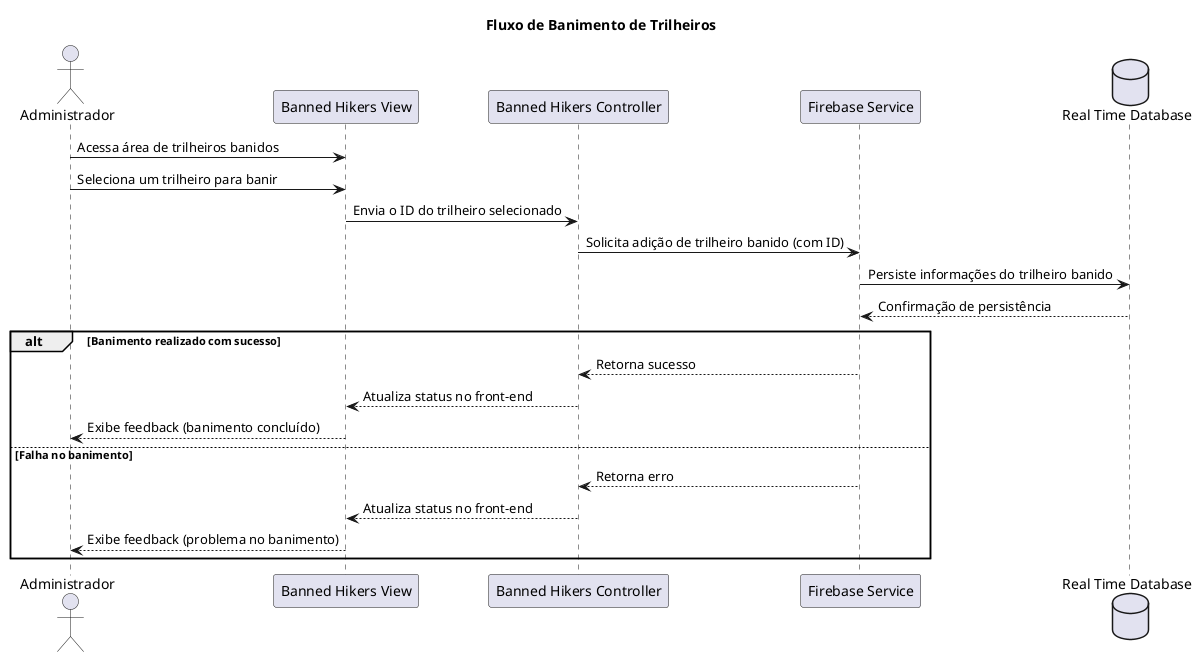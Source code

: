 @startuml pe_na_pedra_sequence_diagram_1
actor Administrador as adm

participant "Banned Hikers View" as bannedHikersView
participant "Banned Hikers Controller" as bannedHikersController
participant "Firebase Service" as firebase
database "Real Time Database" as realTimeDatabase

title Fluxo de Banimento de Trilheiros

adm -> bannedHikersView : Acessa área de trilheiros banidos
adm -> bannedHikersView : Seleciona um trilheiro para banir

bannedHikersView -> bannedHikersController : Envia o ID do trilheiro selecionado

bannedHikersController -> firebase : Solicita adição de trilheiro banido (com ID)

firebase -> realTimeDatabase : Persiste informações do trilheiro banido
realTimeDatabase --> firebase : Confirmação de persistência

alt Banimento realizado com sucesso
  firebase --> bannedHikersController : Retorna sucesso
  bannedHikersController --> bannedHikersView : Atualiza status no front-end
  bannedHikersView --> adm : Exibe feedback (banimento concluído)
else Falha no banimento
  firebase --> bannedHikersController : Retorna erro
  bannedHikersController --> bannedHikersView : Atualiza status no front-end
  bannedHikersView --> adm : Exibe feedback (problema no banimento)
end
@enduml

